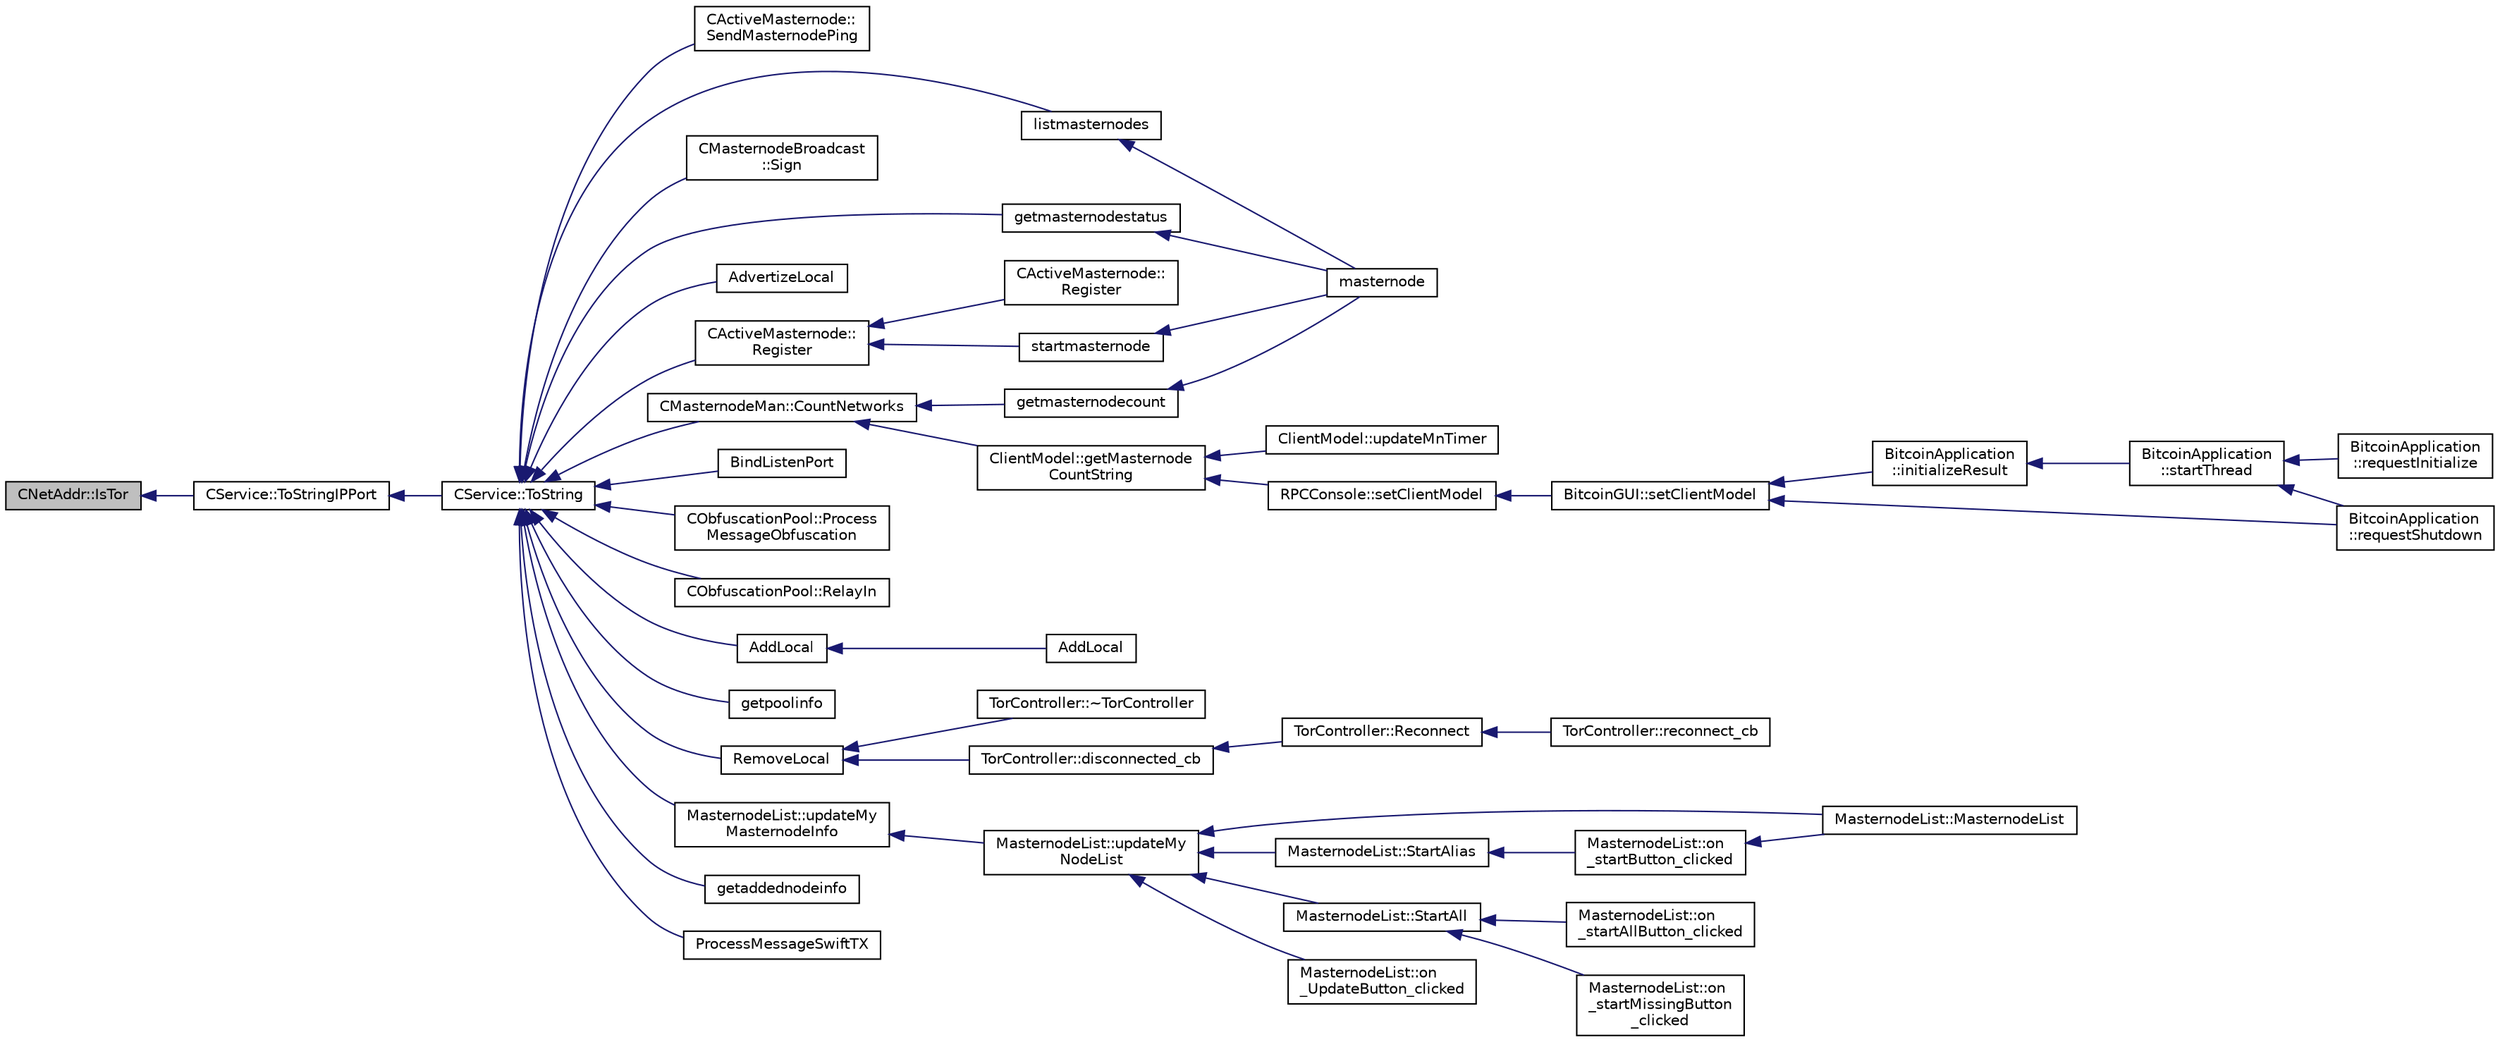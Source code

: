 digraph "CNetAddr::IsTor"
{
  edge [fontname="Helvetica",fontsize="10",labelfontname="Helvetica",labelfontsize="10"];
  node [fontname="Helvetica",fontsize="10",shape=record];
  rankdir="LR";
  Node296 [label="CNetAddr::IsTor",height=0.2,width=0.4,color="black", fillcolor="grey75", style="filled", fontcolor="black"];
  Node296 -> Node297 [dir="back",color="midnightblue",fontsize="10",style="solid",fontname="Helvetica"];
  Node297 [label="CService::ToStringIPPort",height=0.2,width=0.4,color="black", fillcolor="white", style="filled",URL="$class_c_service.html#a224204c838b12eeb49ca7eabe6f75004"];
  Node297 -> Node298 [dir="back",color="midnightblue",fontsize="10",style="solid",fontname="Helvetica"];
  Node298 [label="CService::ToString",height=0.2,width=0.4,color="black", fillcolor="white", style="filled",URL="$class_c_service.html#a225473158bc07c87a6a862160d73cfea"];
  Node298 -> Node299 [dir="back",color="midnightblue",fontsize="10",style="solid",fontname="Helvetica"];
  Node299 [label="CActiveMasternode::\lSendMasternodePing",height=0.2,width=0.4,color="black", fillcolor="white", style="filled",URL="$class_c_active_masternode.html#ae30a82106f2c0b6875344e39e49393c2",tooltip="Ping Masternode. "];
  Node298 -> Node300 [dir="back",color="midnightblue",fontsize="10",style="solid",fontname="Helvetica"];
  Node300 [label="CActiveMasternode::\lRegister",height=0.2,width=0.4,color="black", fillcolor="white", style="filled",URL="$class_c_active_masternode.html#ac53ffe35960cdf312e813de5942a9584",tooltip="Register any Masternode. "];
  Node300 -> Node301 [dir="back",color="midnightblue",fontsize="10",style="solid",fontname="Helvetica"];
  Node301 [label="CActiveMasternode::\lRegister",height=0.2,width=0.4,color="black", fillcolor="white", style="filled",URL="$class_c_active_masternode.html#a99e26870efec1ea98738cda1a5a85702",tooltip="Register remote Masternode. "];
  Node300 -> Node302 [dir="back",color="midnightblue",fontsize="10",style="solid",fontname="Helvetica"];
  Node302 [label="startmasternode",height=0.2,width=0.4,color="black", fillcolor="white", style="filled",URL="$rpcmasternode_8cpp.html#ab37c9f565d5d9dbb3e695422e3474b00"];
  Node302 -> Node303 [dir="back",color="midnightblue",fontsize="10",style="solid",fontname="Helvetica"];
  Node303 [label="masternode",height=0.2,width=0.4,color="black", fillcolor="white", style="filled",URL="$rpcmasternode_8cpp.html#a30609e443aeb47c29ed0878d16b1b5e1"];
  Node298 -> Node304 [dir="back",color="midnightblue",fontsize="10",style="solid",fontname="Helvetica"];
  Node304 [label="CMasternodeBroadcast\l::Sign",height=0.2,width=0.4,color="black", fillcolor="white", style="filled",URL="$class_c_masternode_broadcast.html#a60496c36bcb74c3f5516faac1a08b376"];
  Node298 -> Node305 [dir="back",color="midnightblue",fontsize="10",style="solid",fontname="Helvetica"];
  Node305 [label="CMasternodeMan::CountNetworks",height=0.2,width=0.4,color="black", fillcolor="white", style="filled",URL="$class_c_masternode_man.html#ad9c856855690a334742d7044c7166a2a"];
  Node305 -> Node306 [dir="back",color="midnightblue",fontsize="10",style="solid",fontname="Helvetica"];
  Node306 [label="ClientModel::getMasternode\lCountString",height=0.2,width=0.4,color="black", fillcolor="white", style="filled",URL="$class_client_model.html#ab8dae86e417c050723fee66420a333ed"];
  Node306 -> Node307 [dir="back",color="midnightblue",fontsize="10",style="solid",fontname="Helvetica"];
  Node307 [label="ClientModel::updateMnTimer",height=0.2,width=0.4,color="black", fillcolor="white", style="filled",URL="$class_client_model.html#a2c343f22834086eb6e6172dbcaf6426c"];
  Node306 -> Node308 [dir="back",color="midnightblue",fontsize="10",style="solid",fontname="Helvetica"];
  Node308 [label="RPCConsole::setClientModel",height=0.2,width=0.4,color="black", fillcolor="white", style="filled",URL="$class_r_p_c_console.html#a355349a33664a07628e9ca22a60f5fa7"];
  Node308 -> Node309 [dir="back",color="midnightblue",fontsize="10",style="solid",fontname="Helvetica"];
  Node309 [label="BitcoinGUI::setClientModel",height=0.2,width=0.4,color="black", fillcolor="white", style="filled",URL="$class_bitcoin_g_u_i.html#a99d71e1f8478ab937ce2522c8d3815e3",tooltip="Set the client model. "];
  Node309 -> Node310 [dir="back",color="midnightblue",fontsize="10",style="solid",fontname="Helvetica"];
  Node310 [label="BitcoinApplication\l::requestShutdown",height=0.2,width=0.4,color="black", fillcolor="white", style="filled",URL="$class_bitcoin_application.html#a37c560d4c04d14a6da151b82caf8888f",tooltip="Request core shutdown. "];
  Node309 -> Node311 [dir="back",color="midnightblue",fontsize="10",style="solid",fontname="Helvetica"];
  Node311 [label="BitcoinApplication\l::initializeResult",height=0.2,width=0.4,color="black", fillcolor="white", style="filled",URL="$class_bitcoin_application.html#aceb08b4063e4fb264cf11cf7f9edd969"];
  Node311 -> Node312 [dir="back",color="midnightblue",fontsize="10",style="solid",fontname="Helvetica"];
  Node312 [label="BitcoinApplication\l::startThread",height=0.2,width=0.4,color="black", fillcolor="white", style="filled",URL="$class_bitcoin_application.html#a61afce9356e452c53ad4c83f5ca19df8"];
  Node312 -> Node313 [dir="back",color="midnightblue",fontsize="10",style="solid",fontname="Helvetica"];
  Node313 [label="BitcoinApplication\l::requestInitialize",height=0.2,width=0.4,color="black", fillcolor="white", style="filled",URL="$class_bitcoin_application.html#ade19c44b87b00b6b19b433caf4c22ba6",tooltip="Request core initialization. "];
  Node312 -> Node310 [dir="back",color="midnightblue",fontsize="10",style="solid",fontname="Helvetica"];
  Node305 -> Node314 [dir="back",color="midnightblue",fontsize="10",style="solid",fontname="Helvetica"];
  Node314 [label="getmasternodecount",height=0.2,width=0.4,color="black", fillcolor="white", style="filled",URL="$rpcmasternode_8cpp.html#af5cafe7e6498c3c5629dfc95bbf8d6cd"];
  Node314 -> Node303 [dir="back",color="midnightblue",fontsize="10",style="solid",fontname="Helvetica"];
  Node298 -> Node315 [dir="back",color="midnightblue",fontsize="10",style="solid",fontname="Helvetica"];
  Node315 [label="AdvertizeLocal",height=0.2,width=0.4,color="black", fillcolor="white", style="filled",URL="$net_8h.html#a049abe300398a68bfbd8ec6afc6046a9"];
  Node298 -> Node316 [dir="back",color="midnightblue",fontsize="10",style="solid",fontname="Helvetica"];
  Node316 [label="AddLocal",height=0.2,width=0.4,color="black", fillcolor="white", style="filled",URL="$net_8h.html#a337d6af198a6b0d75f830e56da9b91e9"];
  Node316 -> Node317 [dir="back",color="midnightblue",fontsize="10",style="solid",fontname="Helvetica"];
  Node317 [label="AddLocal",height=0.2,width=0.4,color="black", fillcolor="white", style="filled",URL="$net_8h.html#abda4e8f87772f9a9d9d8f52a93791ffc"];
  Node298 -> Node318 [dir="back",color="midnightblue",fontsize="10",style="solid",fontname="Helvetica"];
  Node318 [label="RemoveLocal",height=0.2,width=0.4,color="black", fillcolor="white", style="filled",URL="$net_8h.html#a040c40f60af5f50a128fc1aac4cb5ebd"];
  Node318 -> Node319 [dir="back",color="midnightblue",fontsize="10",style="solid",fontname="Helvetica"];
  Node319 [label="TorController::~TorController",height=0.2,width=0.4,color="black", fillcolor="white", style="filled",URL="$class_tor_controller.html#a98c6b822f4a60da7847a974607b95963"];
  Node318 -> Node320 [dir="back",color="midnightblue",fontsize="10",style="solid",fontname="Helvetica"];
  Node320 [label="TorController::disconnected_cb",height=0.2,width=0.4,color="black", fillcolor="white", style="filled",URL="$class_tor_controller.html#a81392f33f0c7e069762668ec3a757075",tooltip="Callback after connection lost or failed connection attempt. "];
  Node320 -> Node321 [dir="back",color="midnightblue",fontsize="10",style="solid",fontname="Helvetica"];
  Node321 [label="TorController::Reconnect",height=0.2,width=0.4,color="black", fillcolor="white", style="filled",URL="$class_tor_controller.html#ae5d4304836fce79574ec540c5ada8269",tooltip="Reconnect, after getting disconnected. "];
  Node321 -> Node322 [dir="back",color="midnightblue",fontsize="10",style="solid",fontname="Helvetica"];
  Node322 [label="TorController::reconnect_cb",height=0.2,width=0.4,color="black", fillcolor="white", style="filled",URL="$class_tor_controller.html#a2fa9614b4fa0e24c57f443b3c56f835c",tooltip="Callback for reconnect timer. "];
  Node298 -> Node323 [dir="back",color="midnightblue",fontsize="10",style="solid",fontname="Helvetica"];
  Node323 [label="BindListenPort",height=0.2,width=0.4,color="black", fillcolor="white", style="filled",URL="$net_8cpp.html#a9aace0157891faf517375c634647029a"];
  Node298 -> Node324 [dir="back",color="midnightblue",fontsize="10",style="solid",fontname="Helvetica"];
  Node324 [label="CObfuscationPool::Process\lMessageObfuscation",height=0.2,width=0.4,color="black", fillcolor="white", style="filled",URL="$class_c_obfuscation_pool.html#a9018f786df376b190c391bbf774be9d6",tooltip="Process a Obfuscation message using the Obfuscation protocol. "];
  Node298 -> Node325 [dir="back",color="midnightblue",fontsize="10",style="solid",fontname="Helvetica"];
  Node325 [label="CObfuscationPool::RelayIn",height=0.2,width=0.4,color="black", fillcolor="white", style="filled",URL="$class_c_obfuscation_pool.html#ab49e7abe067bbc0b610a12750d4f5bf2"];
  Node298 -> Node326 [dir="back",color="midnightblue",fontsize="10",style="solid",fontname="Helvetica"];
  Node326 [label="MasternodeList::updateMy\lMasternodeInfo",height=0.2,width=0.4,color="black", fillcolor="white", style="filled",URL="$class_masternode_list.html#aab24be7fcf713ad32d557e163cbd3d8d"];
  Node326 -> Node327 [dir="back",color="midnightblue",fontsize="10",style="solid",fontname="Helvetica"];
  Node327 [label="MasternodeList::updateMy\lNodeList",height=0.2,width=0.4,color="black", fillcolor="white", style="filled",URL="$class_masternode_list.html#abfb8462c699669f75f7a8005089bdb0a"];
  Node327 -> Node328 [dir="back",color="midnightblue",fontsize="10",style="solid",fontname="Helvetica"];
  Node328 [label="MasternodeList::MasternodeList",height=0.2,width=0.4,color="black", fillcolor="white", style="filled",URL="$class_masternode_list.html#a341c2ce3e55eecb90f8733c72af375c4"];
  Node327 -> Node329 [dir="back",color="midnightblue",fontsize="10",style="solid",fontname="Helvetica"];
  Node329 [label="MasternodeList::StartAlias",height=0.2,width=0.4,color="black", fillcolor="white", style="filled",URL="$class_masternode_list.html#ab3a42d1c66f3b28e9843335d8ce0178d"];
  Node329 -> Node330 [dir="back",color="midnightblue",fontsize="10",style="solid",fontname="Helvetica"];
  Node330 [label="MasternodeList::on\l_startButton_clicked",height=0.2,width=0.4,color="black", fillcolor="white", style="filled",URL="$class_masternode_list.html#a4370755b1dcdbf4a9396108c2b7ae76a"];
  Node330 -> Node328 [dir="back",color="midnightblue",fontsize="10",style="solid",fontname="Helvetica"];
  Node327 -> Node331 [dir="back",color="midnightblue",fontsize="10",style="solid",fontname="Helvetica"];
  Node331 [label="MasternodeList::StartAll",height=0.2,width=0.4,color="black", fillcolor="white", style="filled",URL="$class_masternode_list.html#a0ebd5301adf7567e6a82550ba6d02ccc"];
  Node331 -> Node332 [dir="back",color="midnightblue",fontsize="10",style="solid",fontname="Helvetica"];
  Node332 [label="MasternodeList::on\l_startAllButton_clicked",height=0.2,width=0.4,color="black", fillcolor="white", style="filled",URL="$class_masternode_list.html#a12e7d7a66cc6ce787fb5de9babfd7358"];
  Node331 -> Node333 [dir="back",color="midnightblue",fontsize="10",style="solid",fontname="Helvetica"];
  Node333 [label="MasternodeList::on\l_startMissingButton\l_clicked",height=0.2,width=0.4,color="black", fillcolor="white", style="filled",URL="$class_masternode_list.html#a559cf1011eede788d0416c7390e25145"];
  Node327 -> Node334 [dir="back",color="midnightblue",fontsize="10",style="solid",fontname="Helvetica"];
  Node334 [label="MasternodeList::on\l_UpdateButton_clicked",height=0.2,width=0.4,color="black", fillcolor="white", style="filled",URL="$class_masternode_list.html#ac16494ee5cfb2ac1dfed8af6e5b8f443"];
  Node298 -> Node335 [dir="back",color="midnightblue",fontsize="10",style="solid",fontname="Helvetica"];
  Node335 [label="getpoolinfo",height=0.2,width=0.4,color="black", fillcolor="white", style="filled",URL="$rpcmasternode_8cpp.html#aea4471c128eb07bb1b70b4344ac38564"];
  Node298 -> Node336 [dir="back",color="midnightblue",fontsize="10",style="solid",fontname="Helvetica"];
  Node336 [label="listmasternodes",height=0.2,width=0.4,color="black", fillcolor="white", style="filled",URL="$rpcmasternode_8cpp.html#a7670cc32a8bffbd99760becd8d33357a"];
  Node336 -> Node303 [dir="back",color="midnightblue",fontsize="10",style="solid",fontname="Helvetica"];
  Node298 -> Node337 [dir="back",color="midnightblue",fontsize="10",style="solid",fontname="Helvetica"];
  Node337 [label="getmasternodestatus",height=0.2,width=0.4,color="black", fillcolor="white", style="filled",URL="$rpcmasternode_8cpp.html#abef23ff79746db353d81f356e3fe938e"];
  Node337 -> Node303 [dir="back",color="midnightblue",fontsize="10",style="solid",fontname="Helvetica"];
  Node298 -> Node338 [dir="back",color="midnightblue",fontsize="10",style="solid",fontname="Helvetica"];
  Node338 [label="getaddednodeinfo",height=0.2,width=0.4,color="black", fillcolor="white", style="filled",URL="$rpcnet_8cpp.html#a2a6994d3b180c8e9ce81e0da65a41bb3"];
  Node298 -> Node339 [dir="back",color="midnightblue",fontsize="10",style="solid",fontname="Helvetica"];
  Node339 [label="ProcessMessageSwiftTX",height=0.2,width=0.4,color="black", fillcolor="white", style="filled",URL="$swifttx_8h.html#a155e5c12fe35b2b4129c46ba9b66b06f"];
}
